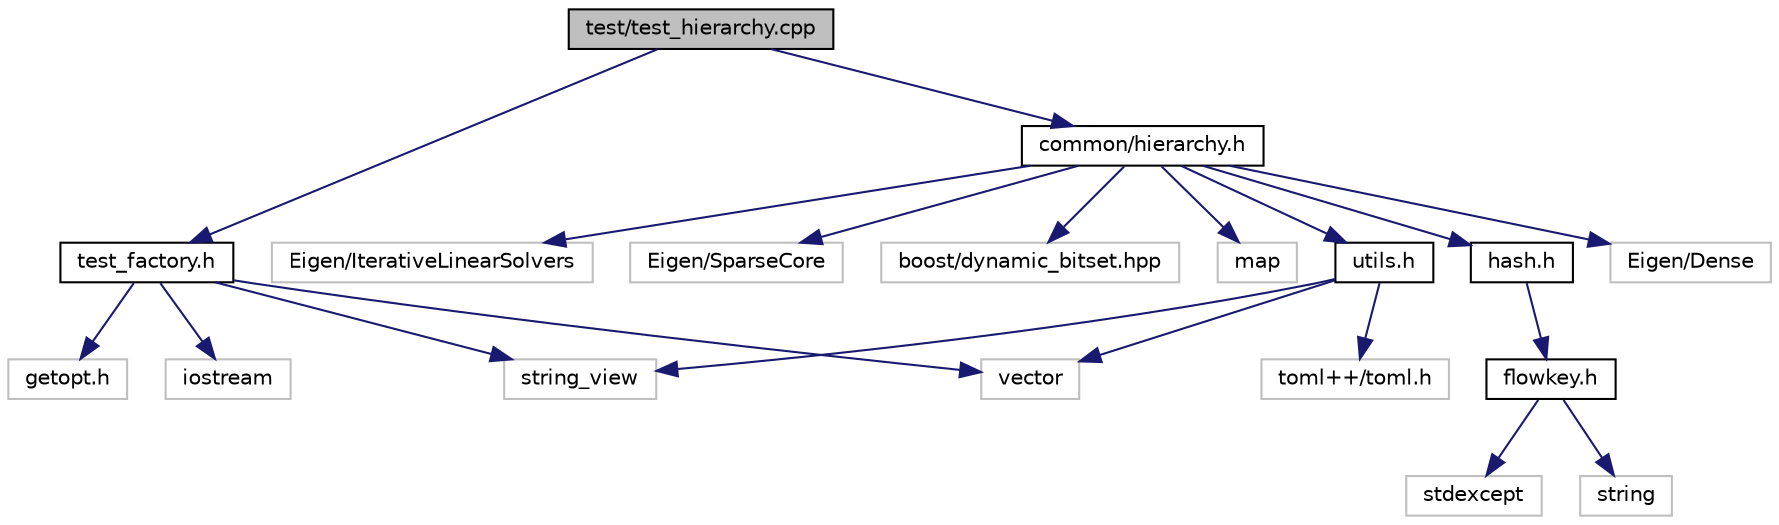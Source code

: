 digraph "test/test_hierarchy.cpp"
{
 // LATEX_PDF_SIZE
  edge [fontname="Helvetica",fontsize="10",labelfontname="Helvetica",labelfontsize="10"];
  node [fontname="Helvetica",fontsize="10",shape=record];
  Node1 [label="test/test_hierarchy.cpp",height=0.2,width=0.4,color="black", fillcolor="grey75", style="filled", fontcolor="black",tooltip="Test Counter Hierarchy."];
  Node1 -> Node2 [color="midnightblue",fontsize="10",style="solid",fontname="Helvetica"];
  Node2 [label="test_factory.h",height=0.2,width=0.4,color="black", fillcolor="white", style="filled",URL="$test__factory_8h.html",tooltip="Test framework."];
  Node2 -> Node3 [color="midnightblue",fontsize="10",style="solid",fontname="Helvetica"];
  Node3 [label="getopt.h",height=0.2,width=0.4,color="grey75", fillcolor="white", style="filled",tooltip=" "];
  Node2 -> Node4 [color="midnightblue",fontsize="10",style="solid",fontname="Helvetica"];
  Node4 [label="iostream",height=0.2,width=0.4,color="grey75", fillcolor="white", style="filled",tooltip=" "];
  Node2 -> Node5 [color="midnightblue",fontsize="10",style="solid",fontname="Helvetica"];
  Node5 [label="string_view",height=0.2,width=0.4,color="grey75", fillcolor="white", style="filled",tooltip=" "];
  Node2 -> Node6 [color="midnightblue",fontsize="10",style="solid",fontname="Helvetica"];
  Node6 [label="vector",height=0.2,width=0.4,color="grey75", fillcolor="white", style="filled",tooltip=" "];
  Node1 -> Node7 [color="midnightblue",fontsize="10",style="solid",fontname="Helvetica"];
  Node7 [label="common/hierarchy.h",height=0.2,width=0.4,color="black", fillcolor="white", style="filled",URL="$hierarchy_8h.html",tooltip="Counter Hierarchy."];
  Node7 -> Node8 [color="midnightblue",fontsize="10",style="solid",fontname="Helvetica"];
  Node8 [label="hash.h",height=0.2,width=0.4,color="black", fillcolor="white", style="filled",URL="$hash_8h.html",tooltip="Warehouse of hashing classes."];
  Node8 -> Node9 [color="midnightblue",fontsize="10",style="solid",fontname="Helvetica"];
  Node9 [label="flowkey.h",height=0.2,width=0.4,color="black", fillcolor="white", style="filled",URL="$flowkey_8h.html",tooltip="Template of flowkeys."];
  Node9 -> Node10 [color="midnightblue",fontsize="10",style="solid",fontname="Helvetica"];
  Node10 [label="stdexcept",height=0.2,width=0.4,color="grey75", fillcolor="white", style="filled",tooltip=" "];
  Node9 -> Node11 [color="midnightblue",fontsize="10",style="solid",fontname="Helvetica"];
  Node11 [label="string",height=0.2,width=0.4,color="grey75", fillcolor="white", style="filled",tooltip=" "];
  Node7 -> Node12 [color="midnightblue",fontsize="10",style="solid",fontname="Helvetica"];
  Node12 [label="utils.h",height=0.2,width=0.4,color="black", fillcolor="white", style="filled",URL="$utils_8h.html",tooltip="Some utils."];
  Node12 -> Node5 [color="midnightblue",fontsize="10",style="solid",fontname="Helvetica"];
  Node12 -> Node13 [color="midnightblue",fontsize="10",style="solid",fontname="Helvetica"];
  Node13 [label="toml++/toml.h",height=0.2,width=0.4,color="grey75", fillcolor="white", style="filled",tooltip=" "];
  Node12 -> Node6 [color="midnightblue",fontsize="10",style="solid",fontname="Helvetica"];
  Node7 -> Node14 [color="midnightblue",fontsize="10",style="solid",fontname="Helvetica"];
  Node14 [label="Eigen/Dense",height=0.2,width=0.4,color="grey75", fillcolor="white", style="filled",tooltip=" "];
  Node7 -> Node15 [color="midnightblue",fontsize="10",style="solid",fontname="Helvetica"];
  Node15 [label="Eigen/IterativeLinearSolvers",height=0.2,width=0.4,color="grey75", fillcolor="white", style="filled",tooltip=" "];
  Node7 -> Node16 [color="midnightblue",fontsize="10",style="solid",fontname="Helvetica"];
  Node16 [label="Eigen/SparseCore",height=0.2,width=0.4,color="grey75", fillcolor="white", style="filled",tooltip=" "];
  Node7 -> Node17 [color="midnightblue",fontsize="10",style="solid",fontname="Helvetica"];
  Node17 [label="boost/dynamic_bitset.hpp",height=0.2,width=0.4,color="grey75", fillcolor="white", style="filled",tooltip=" "];
  Node7 -> Node18 [color="midnightblue",fontsize="10",style="solid",fontname="Helvetica"];
  Node18 [label="map",height=0.2,width=0.4,color="grey75", fillcolor="white", style="filled",tooltip=" "];
}
